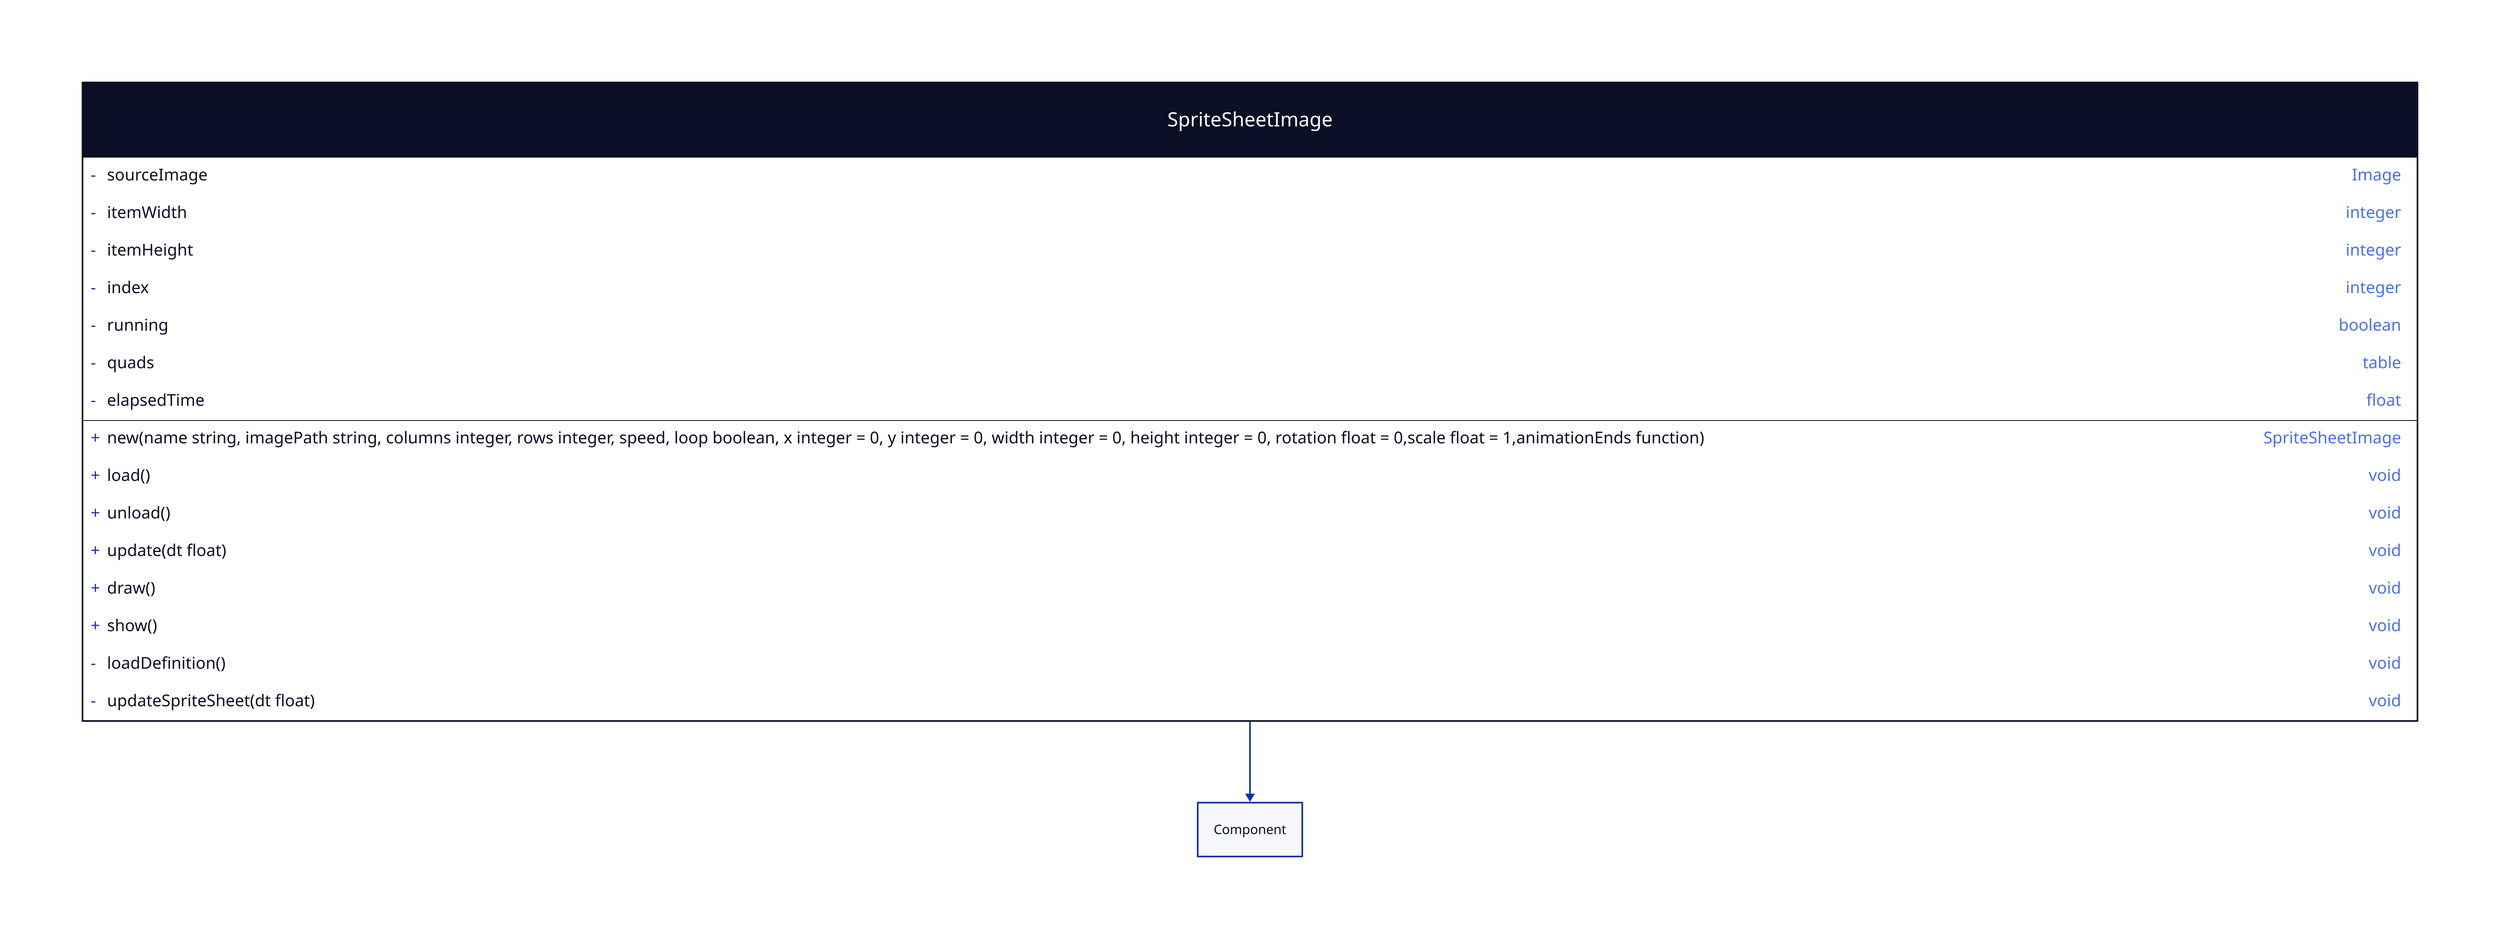 SpriteSheetImage: {
  shape: class

  +new(name string, imagePath string, columns integer, rows integer, speed, loop boolean, x integer = 0, y integer = 0, width integer = 0, height integer = 0, rotation float = 0,scale float = 1,animationEnds function): SpriteSheetImage

  -sourceImage: Image
  -itemWidth: integer
  -itemHeight: integer
  -index: integer
  -running: boolean
  -quads: table
  -elapsedTime: float

  +load(): void
  +unload(): void
  +update(dt float): void
  +draw(): void
  +show(): void

  -loadDefinition(): void
  -updateSpriteSheet(dt float): void
}

SpriteSheetImage -> Component
